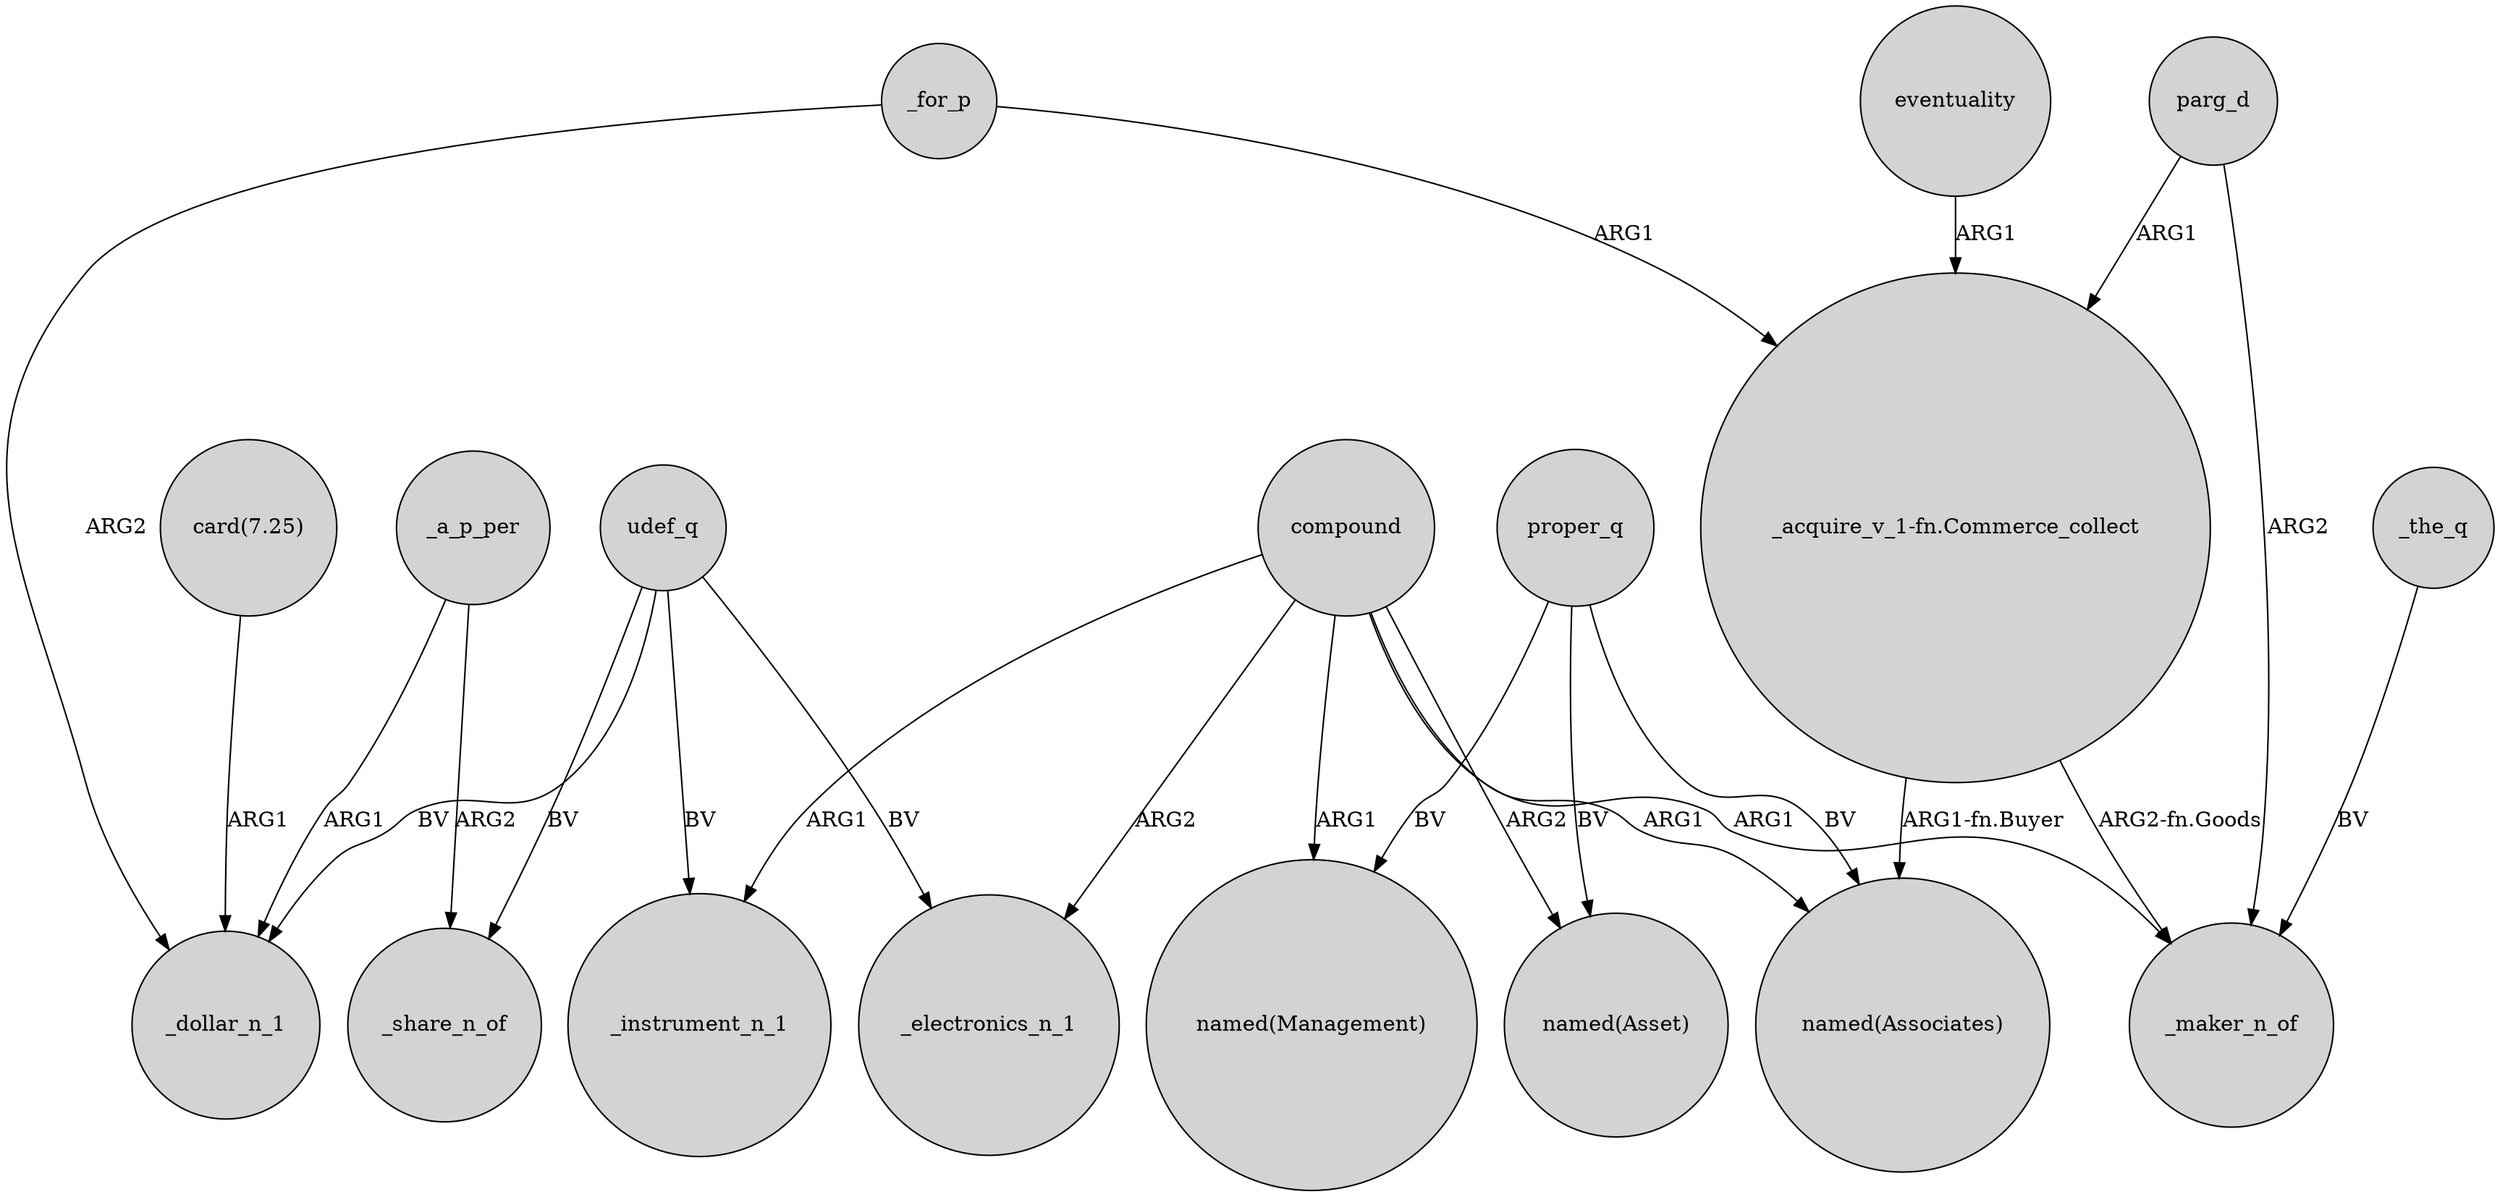 digraph {
	node [shape=circle style=filled]
	compound -> _electronics_n_1 [label=ARG2]
	compound -> "named(Associates)" [label=ARG1]
	udef_q -> _instrument_n_1 [label=BV]
	compound -> "named(Management)" [label=ARG1]
	udef_q -> _electronics_n_1 [label=BV]
	proper_q -> "named(Management)" [label=BV]
	eventuality -> "_acquire_v_1-fn.Commerce_collect" [label=ARG1]
	compound -> _instrument_n_1 [label=ARG1]
	"_acquire_v_1-fn.Commerce_collect" -> "named(Associates)" [label="ARG1-fn.Buyer"]
	parg_d -> _maker_n_of [label=ARG2]
	_a_p_per -> _share_n_of [label=ARG2]
	proper_q -> "named(Asset)" [label=BV]
	_for_p -> _dollar_n_1 [label=ARG2]
	udef_q -> _share_n_of [label=BV]
	udef_q -> _dollar_n_1 [label=BV]
	compound -> "named(Asset)" [label=ARG2]
	"card(7.25)" -> _dollar_n_1 [label=ARG1]
	parg_d -> "_acquire_v_1-fn.Commerce_collect" [label=ARG1]
	_a_p_per -> _dollar_n_1 [label=ARG1]
	proper_q -> "named(Associates)" [label=BV]
	compound -> _maker_n_of [label=ARG1]
	_the_q -> _maker_n_of [label=BV]
	_for_p -> "_acquire_v_1-fn.Commerce_collect" [label=ARG1]
	"_acquire_v_1-fn.Commerce_collect" -> _maker_n_of [label="ARG2-fn.Goods"]
}
